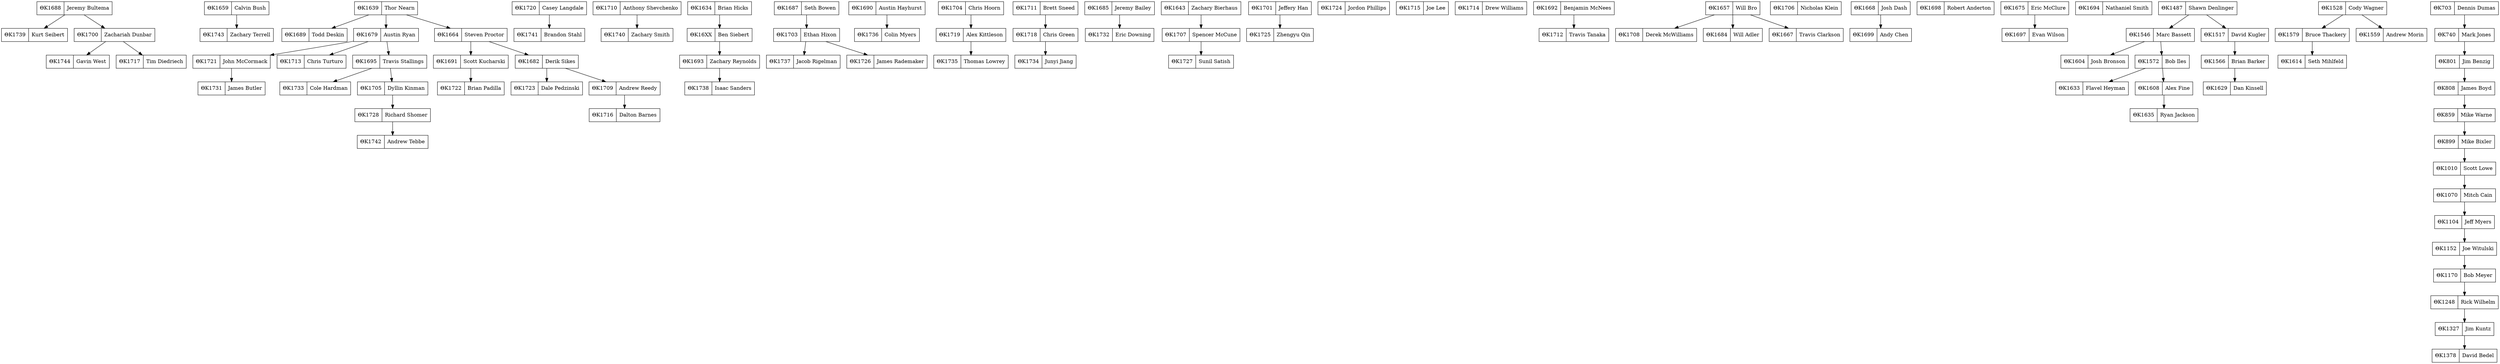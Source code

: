 digraph "Theta Kappa Zeta Family Tree" {
  rankdir=TD
  node [shape=record]
  tk1744 [label="ΘK1744|Gavin West"]
  tk1743 [label="ΘK1743|Zachary Terrell"]
  tk1742 [label="ΘK1742|Andrew Tebbe"]
  tk1741 [label="ΘK1741|Brandon Stahl"]
  tk1740 [label="ΘK1740|Zachary Smith"]
  tk1739 [label="ΘK1739|Kurt Seibert"]
  tk1738 [label="ΘK1738|Isaac Sanders"]
  tk1737 [label="ΘK1737|Jacob Rigelman"]
  tk1736 [label="ΘK1736|Colin Myers"]
  tk1735 [label="ΘK1735|Thomas Lowrey"]
  tk1734 [label="ΘK1734|Junyi Jiang"]
  tk1733 [label="ΘK1733|Cole Hardman"]
  tk1732 [label="ΘK1732|Eric Downing"]
  tk1731 [label="ΘK1731|James Butler"]
  tk1728 [label="ΘK1728|Richard Shomer"]
  tk1728 -> tk1742

  tk1727 [label="ΘK1727|Sunil Satish"]
  tk1726 [label="ΘK1726|James Rademaker"]
  tk1725 [label="ΘK1725|Zhengyu Qin"]
  tk1724 [label="ΘK1724|Jordon Phillips"]
  tk1723 [label="ΘK1723|Dale Pedzinski"]
  tk1722 [label="ΘK1722|Brian Padilla"]
  tk1721 [label="ΘK1721|John McCormack"]
  tk1721 -> tk1731

  tk1720 [label="ΘK1720|Casey Langdale"]
  tk1720 -> tk1741

  tk1719 [label="ΘK1719|Alex Kittleson"]
  tk1719 -> tk1735

  tk1718 [label="ΘK1718|Chris Green"]
  tk1718 -> tk1734

  tk1717 [label="ΘK1717|Tim Diedriech"]
  tk1716 [label="ΘK1716|Dalton Barnes"]
  tk1715 [label="ΘK1715|Joe Lee"]
  tk1714 [label="ΘK1714|Drew Williams"]
  tk1713 [label="ΘK1713|Chris Turturo"]
  tk1712 [label="ΘK1712|Travis Tanaka"]
  tk1711 [label="ΘK1711|Brett Sneed"]
  tk1711 -> tk1718

  tk1710 [label="ΘK1710|Anthony Shevchenko"]
  tk1710 -> tk1740

  tk1709 [label="ΘK1709|Andrew Reedy"]
  tk1709 -> tk1716

  tk1708 [label="ΘK1708|Derek McWilliams"]
  tk1707 [label="ΘK1707|Spencer McCune"]
  tk1707 -> tk1727

  tk1706 [label="ΘK1706|Nicholas Klein"]
  tk1705 [label="ΘK1705|Dyllin Kinman"]
  tk1705 -> tk1728

  tk1704 [label="ΘK1704|Chris Hoorn"]
  tk1704 -> tk1719

  tk1703 [label="ΘK1703|Ethan Hixon"]
  tk1703 -> tk1726, tk1737

  tk1701 [label="ΘK1701|Jeffery Han"]
  tk1701 -> tk1725

  tk1700 [label="ΘK1700|Zachariah Dunbar"]
  tk1700 -> tk1744, tk1717

  tk1699 [label="ΘK1699|Andy Chen"]
  tk1698 [label="ΘK1698|Robert Anderton"]
  tk1697 [label="ΘK1697|Evan Wilson"]
  tk1695 [label="ΘK1695|Travis Stallings"]
  tk1695 -> tk1705, tk1733

  tk1694 [label="ΘK1694|Nathaniel Smith"]
  tk1693 [label="ΘK1693|Zachary Reynolds"]
  tk1693 -> tk1738

  tk1692 [label="ΘK1692|Benjamin McNees"]
  tk1692 -> tk1712

  tk1691 [label="ΘK1691|Scott Kucharski"]
  tk1691 -> tk1722

  tk1690 [label="ΘK1690|Austin Hayhurst"]
  tk1690 -> tk1736

  tk1689 [label="ΘK1689|Todd Deskin"]

  tk1688 [label="ΘK1688|Jeremy Bultema"]
  tk1688 -> tk1700, tk1739

  tk1687 [label="ΘK1687|Seth Bowen"]
  tk1687 -> tk1703

  tk1685 [label="ΘK1685|Jeremy Bailey"]
  tk1685 -> tk1732

  tk1684 [label="ΘK1684|Will Adler"]
  tk1682 [label="ΘK1682|Derik Sikes"]
  tk1682 -> tk1709, tk1723

  tk1679 [label="ΘK1679|Austin Ryan"]
  tk1679 -> tk1713, tk1695, tk1721

  tk1675 [label="ΘK1675|Eric McClure"]
  tk1675 -> tk1697

  tk1668 [label="ΘK1668|Josh Dash"]
  tk1668 -> tk1699

  tk1667 [label="ΘK1667|Travis Clarkson"]

  tk1664 [label="ΘK1664|Steven Proctor"]
  tk1664 -> tk1682, tk1691

  tk1659 [label="ΘK1659|Calvin Bush"]
  tk1659 -> tk1743

  tk1657 [label="ΘK1657|Will Bro"]
  tk1657 -> tk1708, tk1667, tk1684

  //TODO: Add his number
  tk16XX [label="ΘK16XX|Ben Siebert"]
  tk16XX -> tk1693

  tk1643 [label="ΘK1643|Zachary Bierhaus"]
  tk1643 -> tk1707

  tk1639 [label="ΘK1639|Thor Nearn"]
  tk1639 -> tk1689, tk1664, tk1679

  tk1635 [label="ΘK1635|Ryan Jackson"]
  tk1634 [label="ΘK1634|Brian Hicks"]
  tk1634 -> tk16XX

  tk1633 [label="ΘK1633|Flavel Heyman"]
  tk1629 [label="ΘK1629|Dan Kinsell"]
  tk1614 [label="ΘK1614|Seth Mihlfeld"]
  tk1608 [label="ΘK1608|Alex Fine"]
  tk1608 -> tk1635

  tk1604 [label="ΘK1604|Josh Bronson"]
  tk1579 [label="ΘK1579|Bruce Thackery"]
  tk1579 -> tk1614

  tk1572 [label="ΘK1572|Bob Iles"]
  tk1572 -> tk1608, tk1633

  tk1566 [label="ΘK1566|Brian Barker"]
  tk1566 -> tk1629

  tk1559 [label="ΘK1559|Andrew Morin"]

  tk1546 [label="ΘK1546|Marc Bassett"]
  tk1546 -> tk1572, tk1604

  tk1528 [label="ΘK1528|Cody Wagner"]
  tk1528 -> tk1559, tk1579

  tk1517 [label="ΘK1517|David Kugler"]
  tk1517 -> tk1566

  tk1487 [label="ΘK1487|Shawn Denlinger"]
  tk1487 -> tk1517, tk1546

  tk1378 [label="ΘK1378|David Bedel"]
  tk1327 [label="ΘK1327|Jim Kuntz"]
  tk1327 -> tk1378

  tk1248 [label="ΘK1248|Rick Wilhelm"]
  tk1248 -> tk1327

  tk1170 [label="ΘK1170|Bob Meyer"]
  tk1170 -> tk1248

  tk1152 [label="ΘK1152|Joe Witulski"]
  tk1152 -> tk1170

  tk1104 [label="ΘK1104|Jeff Myers"]
  tk1104 -> tk1152

  tk1070 [label="ΘK1070|Mitch Cain"]
  tk1070 -> tk1104

  tk1010 [label="ΘK1010|Scott Lowe"]
  tk1010 -> tk1070

  tk899 [label="ΘK899|Mike Bixler"]
  tk899 -> tk1010

  tk859 [label="ΘK859|Mike Warne"]
  tk859 -> tk899

  tk808 [label="ΘK808|James Boyd"]
  tk808 -> tk859

  tk801 [label="ΘK801|Jim Benzig"]
  tk801 -> tk808

  tk740 [label="ΘK740|Mark Jones"]
  tk740 -> tk801

  tk703 [label="ΘK703|Dennis Dumas"]
  tk703 -> tk740
}
